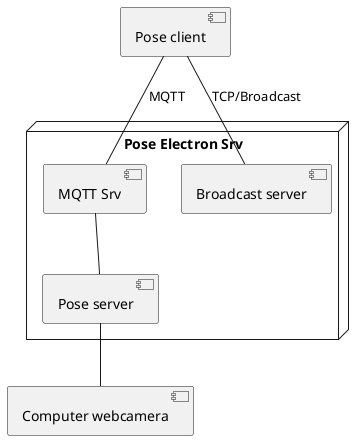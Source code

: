 @startuml posecore

Component "Pose client" as client
Component "Computer webcamera" as camera

node "Pose Electron Srv" as pes {
    Component "Pose server" as pose_srv
    Component "MQTT Srv" as mqtt_srv
    Component "Broadcast server" as broadcast_srv
}

mqtt_srv -- pose_srv
client -- mqtt_srv: MQTT
client -- broadcast_srv: TCP/Broadcast
pose_srv -- camera

@enduml